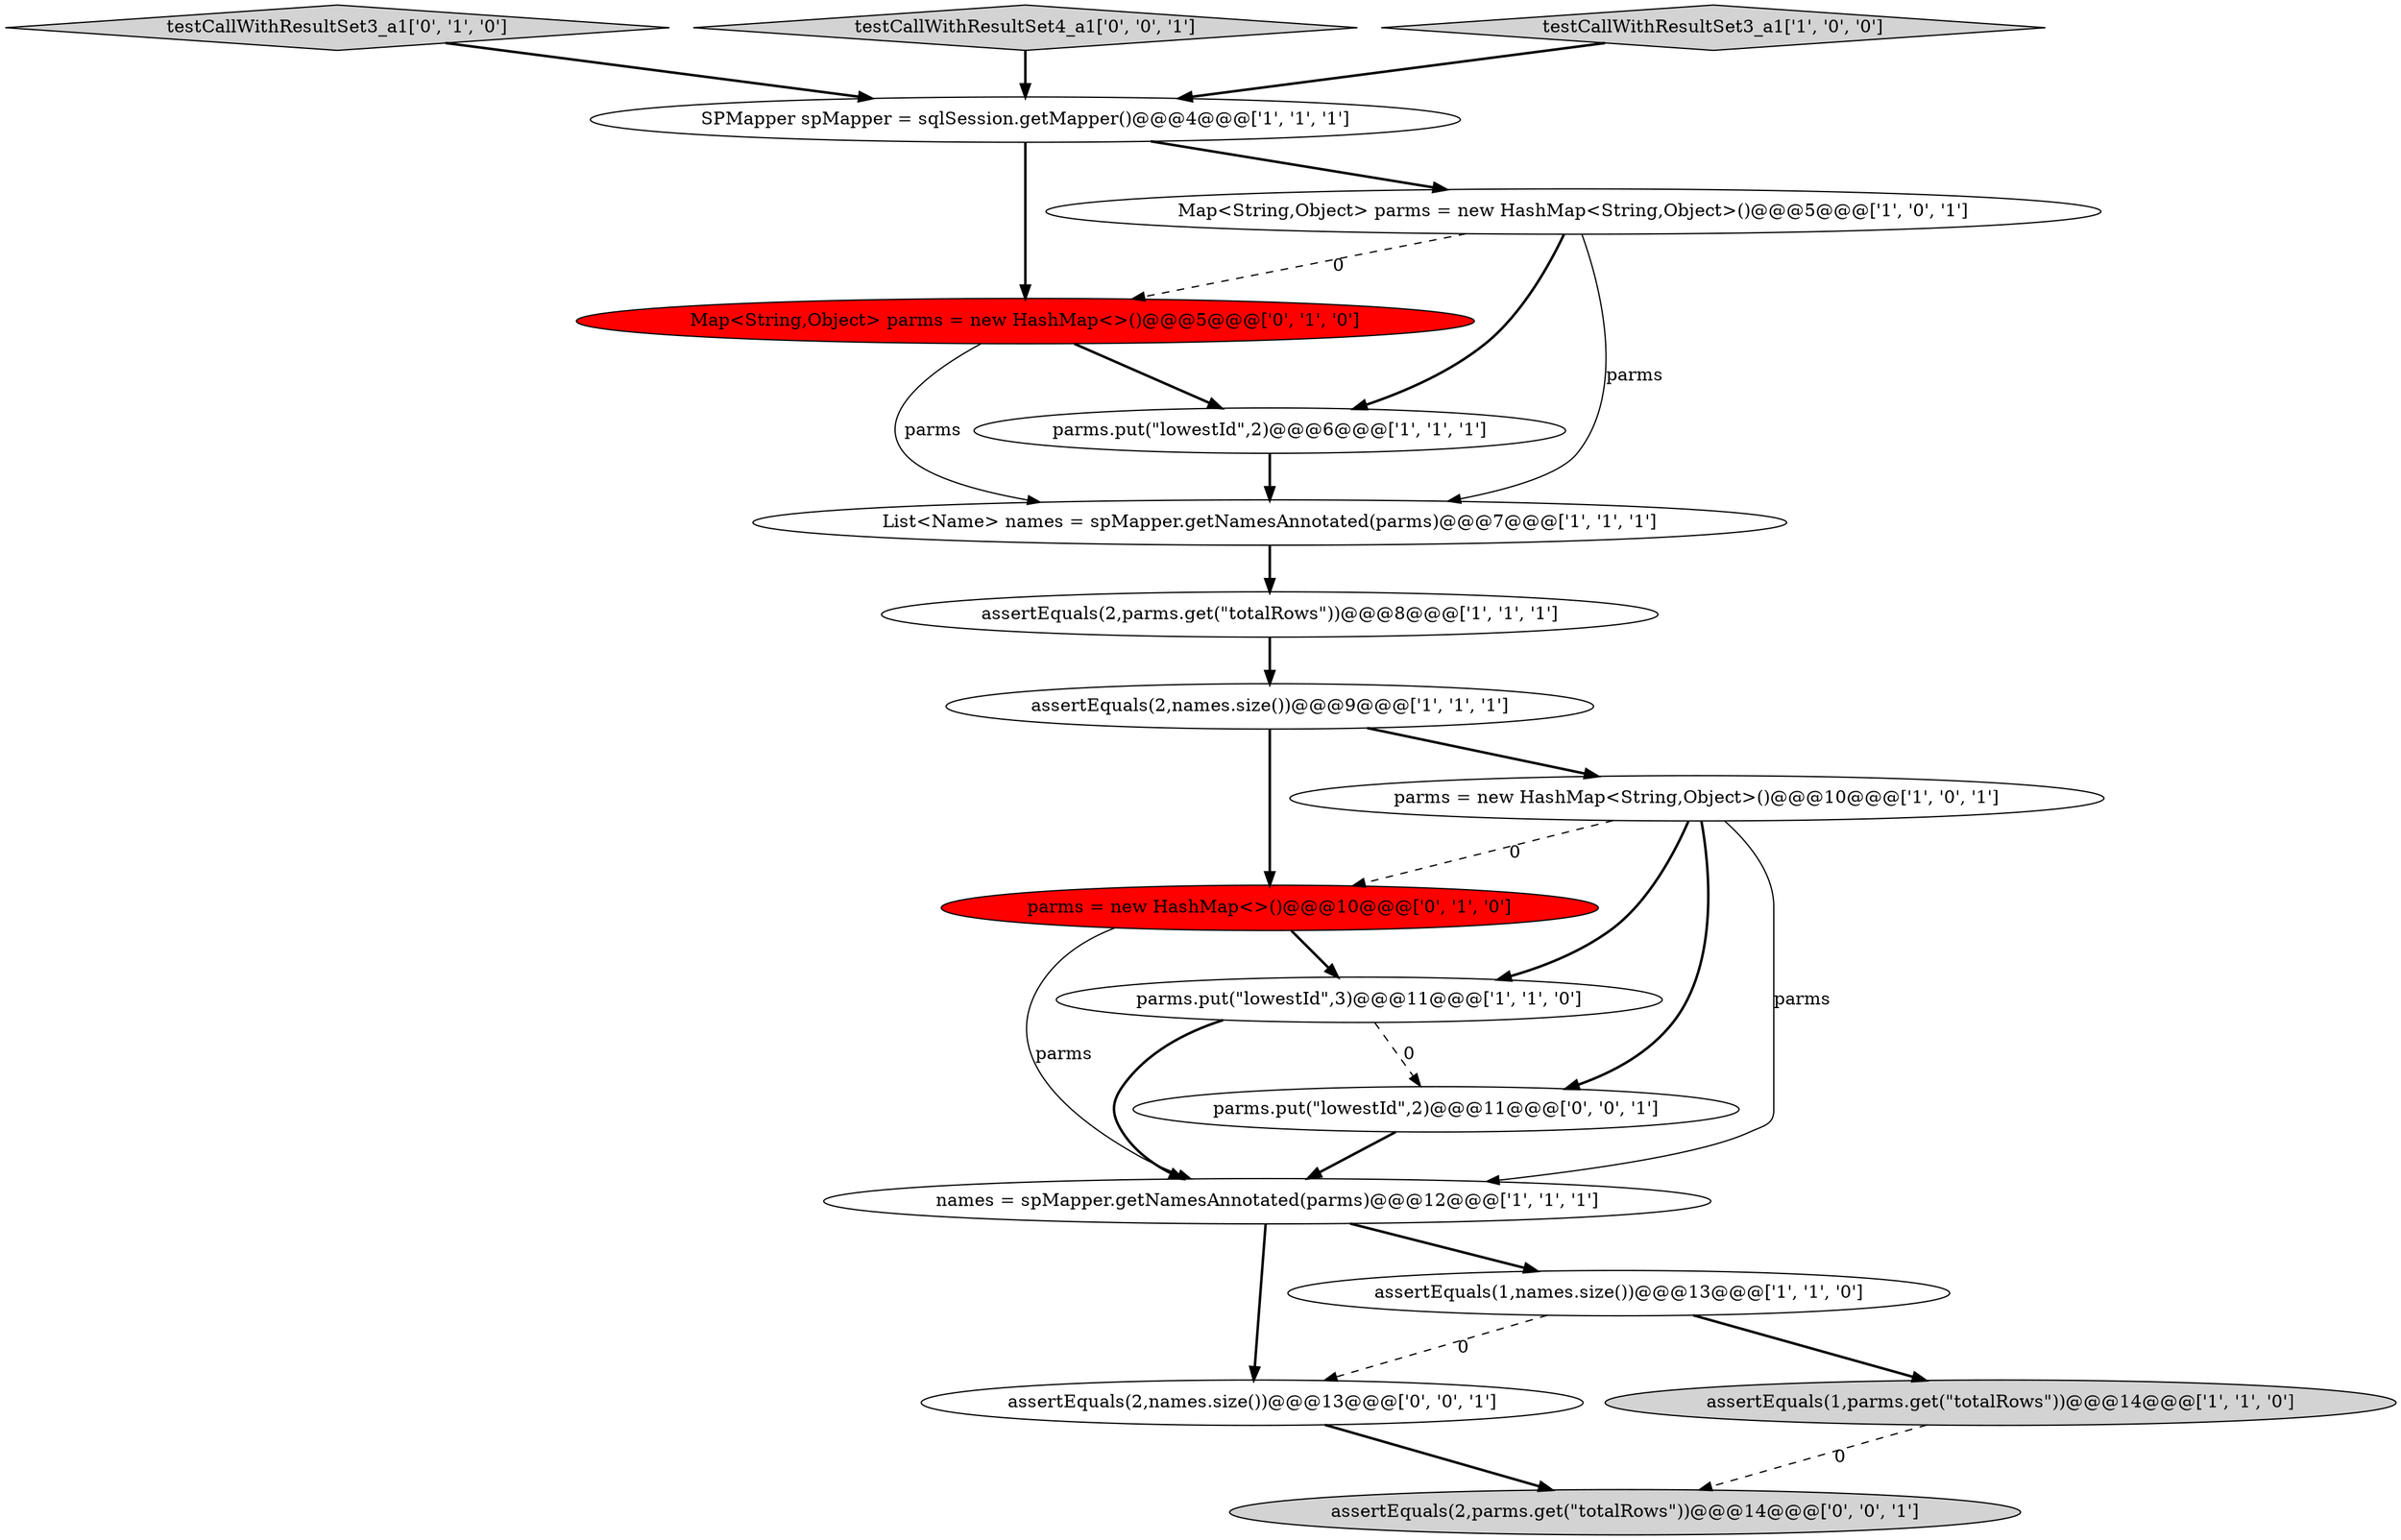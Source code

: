 digraph {
14 [style = filled, label = "testCallWithResultSet3_a1['0', '1', '0']", fillcolor = lightgray, shape = diamond image = "AAA0AAABBB2BBB"];
1 [style = filled, label = "List<Name> names = spMapper.getNamesAnnotated(parms)@@@7@@@['1', '1', '1']", fillcolor = white, shape = ellipse image = "AAA0AAABBB1BBB"];
3 [style = filled, label = "assertEquals(2,names.size())@@@9@@@['1', '1', '1']", fillcolor = white, shape = ellipse image = "AAA0AAABBB1BBB"];
9 [style = filled, label = "Map<String,Object> parms = new HashMap<String,Object>()@@@5@@@['1', '0', '1']", fillcolor = white, shape = ellipse image = "AAA0AAABBB1BBB"];
6 [style = filled, label = "parms.put(\"lowestId\",3)@@@11@@@['1', '1', '0']", fillcolor = white, shape = ellipse image = "AAA0AAABBB1BBB"];
10 [style = filled, label = "parms.put(\"lowestId\",2)@@@6@@@['1', '1', '1']", fillcolor = white, shape = ellipse image = "AAA0AAABBB1BBB"];
11 [style = filled, label = "names = spMapper.getNamesAnnotated(parms)@@@12@@@['1', '1', '1']", fillcolor = white, shape = ellipse image = "AAA0AAABBB1BBB"];
13 [style = filled, label = "parms = new HashMap<>()@@@10@@@['0', '1', '0']", fillcolor = red, shape = ellipse image = "AAA1AAABBB2BBB"];
15 [style = filled, label = "assertEquals(2,names.size())@@@13@@@['0', '0', '1']", fillcolor = white, shape = ellipse image = "AAA0AAABBB3BBB"];
16 [style = filled, label = "testCallWithResultSet4_a1['0', '0', '1']", fillcolor = lightgray, shape = diamond image = "AAA0AAABBB3BBB"];
18 [style = filled, label = "assertEquals(2,parms.get(\"totalRows\"))@@@14@@@['0', '0', '1']", fillcolor = lightgray, shape = ellipse image = "AAA0AAABBB3BBB"];
4 [style = filled, label = "parms = new HashMap<String,Object>()@@@10@@@['1', '0', '1']", fillcolor = white, shape = ellipse image = "AAA0AAABBB1BBB"];
5 [style = filled, label = "testCallWithResultSet3_a1['1', '0', '0']", fillcolor = lightgray, shape = diamond image = "AAA0AAABBB1BBB"];
12 [style = filled, label = "Map<String,Object> parms = new HashMap<>()@@@5@@@['0', '1', '0']", fillcolor = red, shape = ellipse image = "AAA1AAABBB2BBB"];
17 [style = filled, label = "parms.put(\"lowestId\",2)@@@11@@@['0', '0', '1']", fillcolor = white, shape = ellipse image = "AAA0AAABBB3BBB"];
7 [style = filled, label = "assertEquals(1,names.size())@@@13@@@['1', '1', '0']", fillcolor = white, shape = ellipse image = "AAA0AAABBB1BBB"];
2 [style = filled, label = "SPMapper spMapper = sqlSession.getMapper()@@@4@@@['1', '1', '1']", fillcolor = white, shape = ellipse image = "AAA0AAABBB1BBB"];
0 [style = filled, label = "assertEquals(1,parms.get(\"totalRows\"))@@@14@@@['1', '1', '0']", fillcolor = lightgray, shape = ellipse image = "AAA0AAABBB1BBB"];
8 [style = filled, label = "assertEquals(2,parms.get(\"totalRows\"))@@@8@@@['1', '1', '1']", fillcolor = white, shape = ellipse image = "AAA0AAABBB1BBB"];
1->8 [style = bold, label=""];
4->17 [style = bold, label=""];
4->6 [style = bold, label=""];
8->3 [style = bold, label=""];
12->1 [style = solid, label="parms"];
9->1 [style = solid, label="parms"];
7->0 [style = bold, label=""];
6->17 [style = dashed, label="0"];
2->9 [style = bold, label=""];
9->10 [style = bold, label=""];
16->2 [style = bold, label=""];
3->4 [style = bold, label=""];
15->18 [style = bold, label=""];
11->15 [style = bold, label=""];
2->12 [style = bold, label=""];
5->2 [style = bold, label=""];
12->10 [style = bold, label=""];
6->11 [style = bold, label=""];
7->15 [style = dashed, label="0"];
3->13 [style = bold, label=""];
0->18 [style = dashed, label="0"];
14->2 [style = bold, label=""];
4->11 [style = solid, label="parms"];
9->12 [style = dashed, label="0"];
13->6 [style = bold, label=""];
4->13 [style = dashed, label="0"];
10->1 [style = bold, label=""];
13->11 [style = solid, label="parms"];
11->7 [style = bold, label=""];
17->11 [style = bold, label=""];
}

